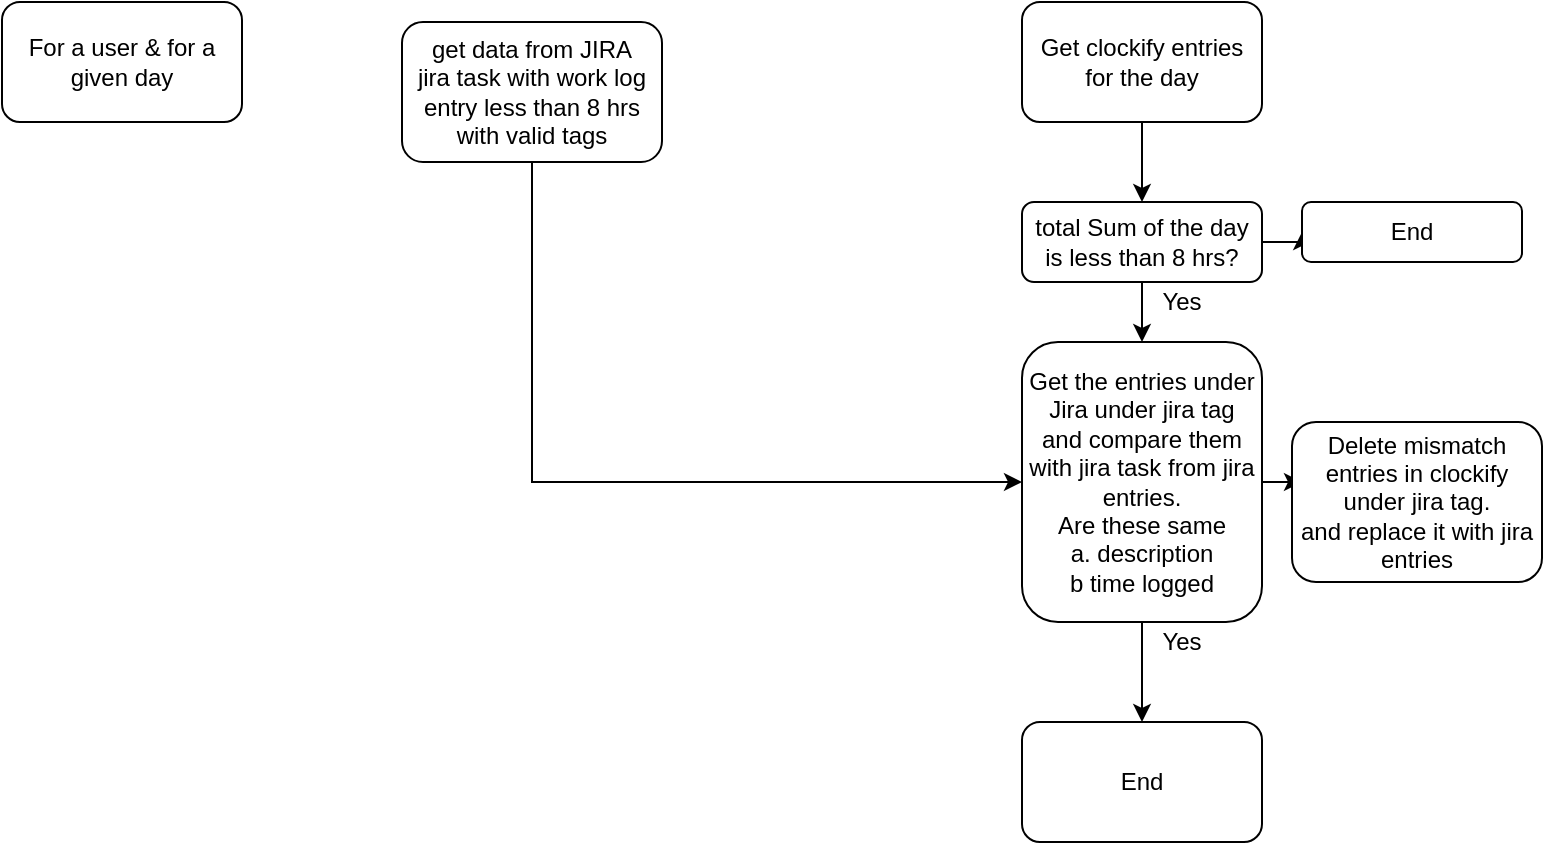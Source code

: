<mxfile version="13.7.7" type="github">
  <diagram id="C5RBs43oDa-KdzZeNtuy" name="Page-1">
    <mxGraphModel dx="1303" dy="658" grid="1" gridSize="10" guides="1" tooltips="1" connect="1" arrows="1" fold="1" page="1" pageScale="1" pageWidth="827" pageHeight="1169" math="0" shadow="0">
      <root>
        <mxCell id="WIyWlLk6GJQsqaUBKTNV-0" />
        <mxCell id="WIyWlLk6GJQsqaUBKTNV-1" parent="WIyWlLk6GJQsqaUBKTNV-0" />
        <mxCell id="Z6990aK4tUbU_mZ2Zn4e-11" style="edgeStyle=orthogonalEdgeStyle;rounded=0;orthogonalLoop=1;jettySize=auto;html=1;exitX=0.5;exitY=1;exitDx=0;exitDy=0;entryX=0;entryY=0.5;entryDx=0;entryDy=0;" edge="1" parent="WIyWlLk6GJQsqaUBKTNV-1" source="WIyWlLk6GJQsqaUBKTNV-3" target="Z6990aK4tUbU_mZ2Zn4e-4">
          <mxGeometry relative="1" as="geometry" />
        </mxCell>
        <mxCell id="WIyWlLk6GJQsqaUBKTNV-3" value="get data from JIRA&lt;br&gt;jira task with work log entry less than 8 hrs with valid tags" style="rounded=1;whiteSpace=wrap;html=1;fontSize=12;glass=0;strokeWidth=1;shadow=0;" parent="WIyWlLk6GJQsqaUBKTNV-1" vertex="1">
          <mxGeometry x="250" y="30" width="130" height="70" as="geometry" />
        </mxCell>
        <mxCell id="Z6990aK4tUbU_mZ2Zn4e-0" value="For a user &amp;amp; for a given day" style="rounded=1;whiteSpace=wrap;html=1;" vertex="1" parent="WIyWlLk6GJQsqaUBKTNV-1">
          <mxGeometry x="50" y="20" width="120" height="60" as="geometry" />
        </mxCell>
        <mxCell id="Z6990aK4tUbU_mZ2Zn4e-3" value="" style="edgeStyle=orthogonalEdgeStyle;rounded=0;orthogonalLoop=1;jettySize=auto;html=1;" edge="1" parent="WIyWlLk6GJQsqaUBKTNV-1" source="Z6990aK4tUbU_mZ2Zn4e-1" target="Z6990aK4tUbU_mZ2Zn4e-2">
          <mxGeometry relative="1" as="geometry" />
        </mxCell>
        <mxCell id="Z6990aK4tUbU_mZ2Zn4e-1" value="Get clockify entries for the day" style="rounded=1;whiteSpace=wrap;html=1;" vertex="1" parent="WIyWlLk6GJQsqaUBKTNV-1">
          <mxGeometry x="560" y="20" width="120" height="60" as="geometry" />
        </mxCell>
        <mxCell id="Z6990aK4tUbU_mZ2Zn4e-5" value="" style="edgeStyle=orthogonalEdgeStyle;rounded=0;orthogonalLoop=1;jettySize=auto;html=1;" edge="1" parent="WIyWlLk6GJQsqaUBKTNV-1" source="Z6990aK4tUbU_mZ2Zn4e-2" target="Z6990aK4tUbU_mZ2Zn4e-4">
          <mxGeometry relative="1" as="geometry" />
        </mxCell>
        <mxCell id="Z6990aK4tUbU_mZ2Zn4e-9" value="" style="edgeStyle=orthogonalEdgeStyle;rounded=0;orthogonalLoop=1;jettySize=auto;html=1;" edge="1" parent="WIyWlLk6GJQsqaUBKTNV-1" source="Z6990aK4tUbU_mZ2Zn4e-2" target="Z6990aK4tUbU_mZ2Zn4e-8">
          <mxGeometry relative="1" as="geometry" />
        </mxCell>
        <mxCell id="Z6990aK4tUbU_mZ2Zn4e-2" value="total Sum of the day is less than 8 hrs?" style="whiteSpace=wrap;html=1;rounded=1;" vertex="1" parent="WIyWlLk6GJQsqaUBKTNV-1">
          <mxGeometry x="560" y="120" width="120" height="40" as="geometry" />
        </mxCell>
        <mxCell id="Z6990aK4tUbU_mZ2Zn4e-13" value="" style="edgeStyle=orthogonalEdgeStyle;rounded=0;orthogonalLoop=1;jettySize=auto;html=1;" edge="1" parent="WIyWlLk6GJQsqaUBKTNV-1" source="Z6990aK4tUbU_mZ2Zn4e-4" target="Z6990aK4tUbU_mZ2Zn4e-12">
          <mxGeometry relative="1" as="geometry" />
        </mxCell>
        <mxCell id="Z6990aK4tUbU_mZ2Zn4e-16" style="edgeStyle=orthogonalEdgeStyle;rounded=0;orthogonalLoop=1;jettySize=auto;html=1;" edge="1" parent="WIyWlLk6GJQsqaUBKTNV-1" source="Z6990aK4tUbU_mZ2Zn4e-4">
          <mxGeometry relative="1" as="geometry">
            <mxPoint x="700" y="260" as="targetPoint" />
          </mxGeometry>
        </mxCell>
        <mxCell id="Z6990aK4tUbU_mZ2Zn4e-4" value="Get the entries under Jira under jira tag&lt;br&gt;and compare them with jira task from jira entries.&lt;br&gt;Are these same&lt;br&gt;a. description&lt;br&gt;b time logged" style="whiteSpace=wrap;html=1;rounded=1;" vertex="1" parent="WIyWlLk6GJQsqaUBKTNV-1">
          <mxGeometry x="560" y="190" width="120" height="140" as="geometry" />
        </mxCell>
        <mxCell id="Z6990aK4tUbU_mZ2Zn4e-6" value="Yes" style="text;html=1;strokeColor=none;fillColor=none;align=center;verticalAlign=middle;whiteSpace=wrap;rounded=0;" vertex="1" parent="WIyWlLk6GJQsqaUBKTNV-1">
          <mxGeometry x="620" y="160" width="40" height="20" as="geometry" />
        </mxCell>
        <mxCell id="Z6990aK4tUbU_mZ2Zn4e-8" value="End" style="whiteSpace=wrap;html=1;rounded=1;" vertex="1" parent="WIyWlLk6GJQsqaUBKTNV-1">
          <mxGeometry x="700" y="120" width="110" height="30" as="geometry" />
        </mxCell>
        <mxCell id="Z6990aK4tUbU_mZ2Zn4e-12" value="End" style="whiteSpace=wrap;html=1;rounded=1;" vertex="1" parent="WIyWlLk6GJQsqaUBKTNV-1">
          <mxGeometry x="560" y="380" width="120" height="60" as="geometry" />
        </mxCell>
        <mxCell id="Z6990aK4tUbU_mZ2Zn4e-14" value="Yes" style="text;html=1;strokeColor=none;fillColor=none;align=center;verticalAlign=middle;whiteSpace=wrap;rounded=0;" vertex="1" parent="WIyWlLk6GJQsqaUBKTNV-1">
          <mxGeometry x="620" y="330" width="40" height="20" as="geometry" />
        </mxCell>
        <mxCell id="Z6990aK4tUbU_mZ2Zn4e-17" value="Delete mismatch entries in clockify under jira tag.&lt;br&gt;and replace it with jira entries" style="whiteSpace=wrap;html=1;rounded=1;" vertex="1" parent="WIyWlLk6GJQsqaUBKTNV-1">
          <mxGeometry x="695" y="230" width="125" height="80" as="geometry" />
        </mxCell>
      </root>
    </mxGraphModel>
  </diagram>
</mxfile>
